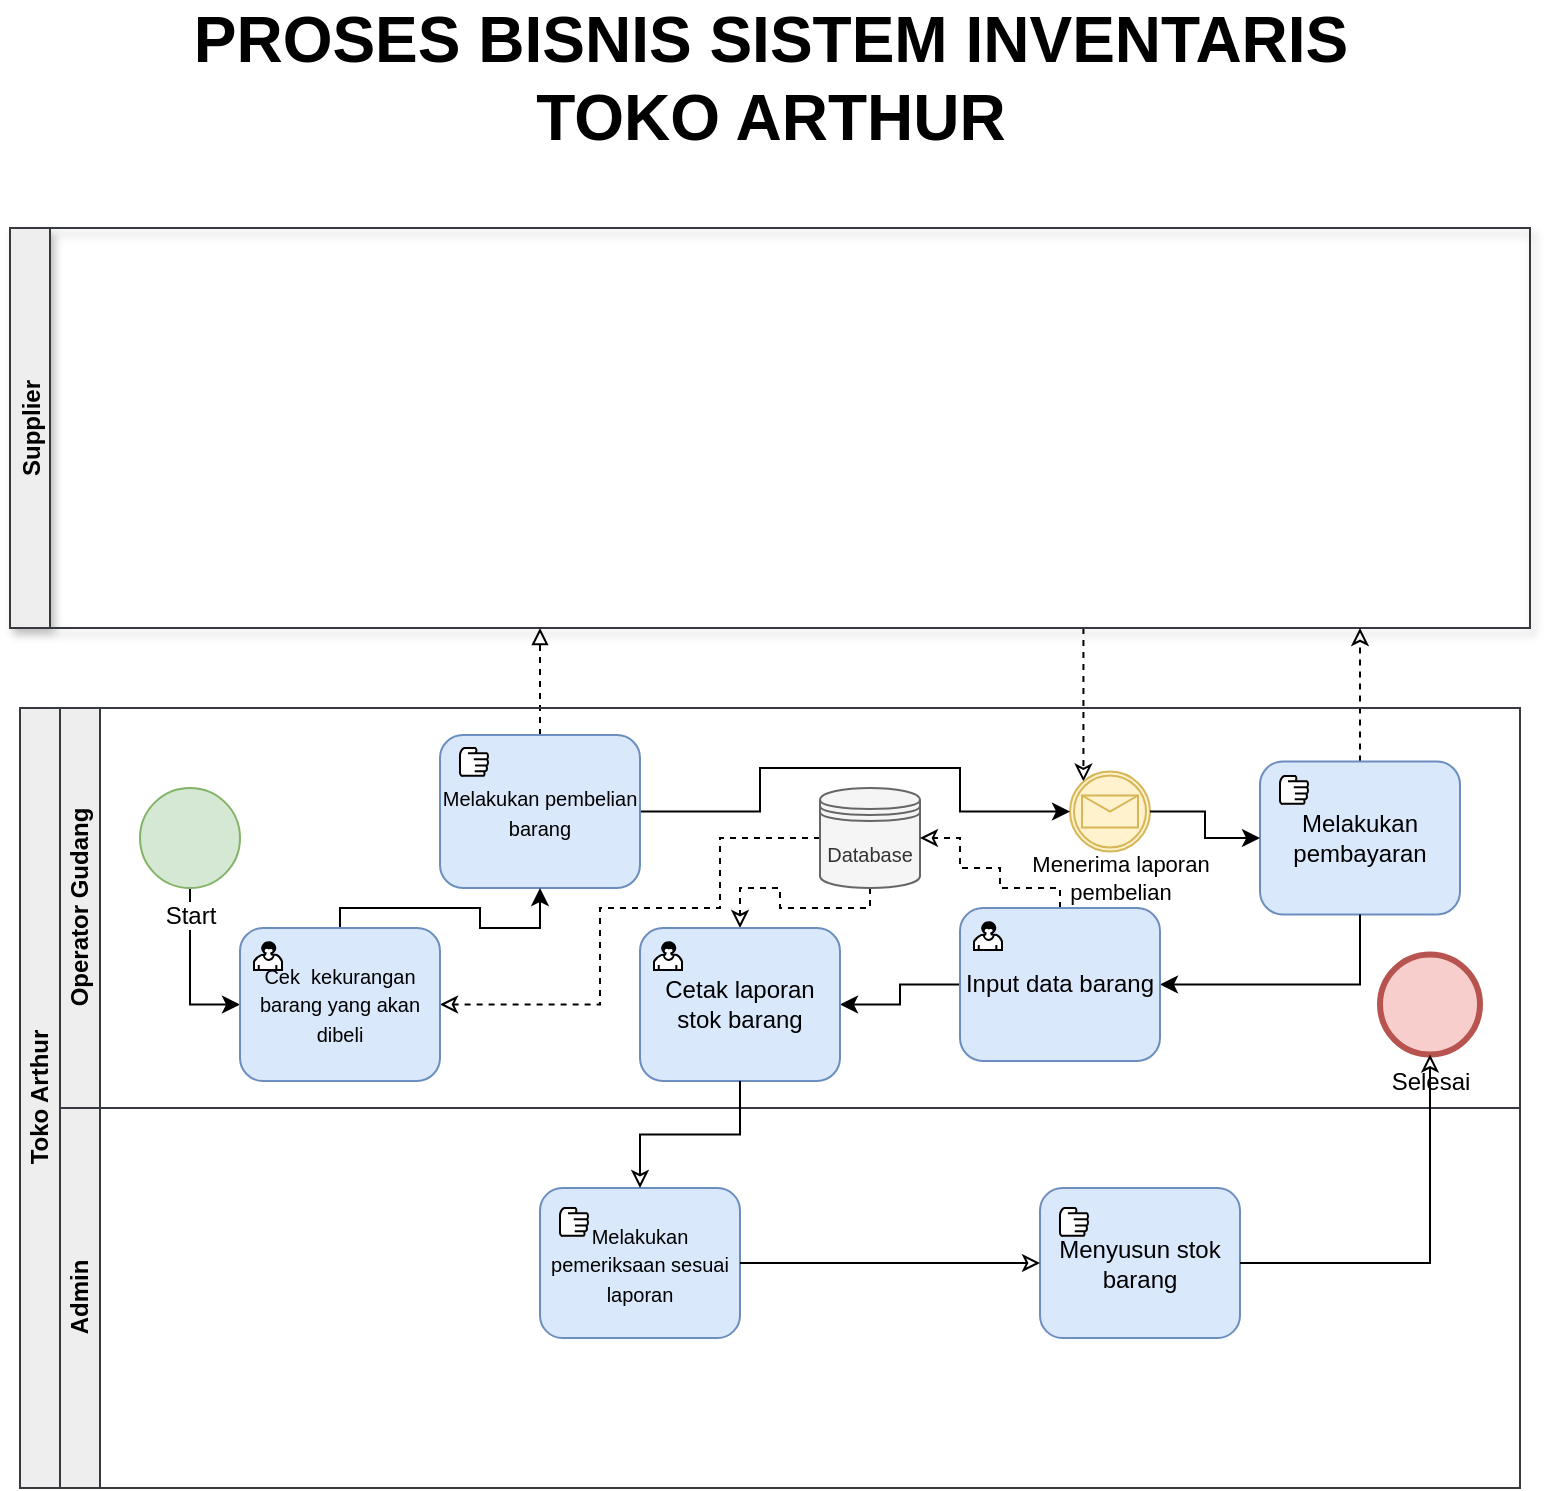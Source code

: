 <mxfile version="13.7.3" type="github">
  <diagram id="xfZM1j_6XeEADrha58gS" name="Page-1">
    <mxGraphModel dx="1240" dy="650" grid="1" gridSize="10" guides="1" tooltips="1" connect="1" arrows="1" fold="1" page="1" pageScale="1" pageWidth="850" pageHeight="1100" math="0" shadow="0">
      <root>
        <mxCell id="0" />
        <mxCell id="1" parent="0" />
        <mxCell id="-4YfdLv9SygZFipSCHm--56" style="edgeStyle=orthogonalEdgeStyle;rounded=0;orthogonalLoop=1;jettySize=auto;html=1;dashed=1;endArrow=classic;endFill=0;" edge="1" parent="1" source="-4YfdLv9SygZFipSCHm--1" target="-4YfdLv9SygZFipSCHm--20">
          <mxGeometry relative="1" as="geometry">
            <Array as="points">
              <mxPoint x="595" y="360" />
              <mxPoint x="595" y="360" />
            </Array>
          </mxGeometry>
        </mxCell>
        <mxCell id="-4YfdLv9SygZFipSCHm--1" value="Supplier" style="swimlane;startSize=20;horizontal=0;fillColor=#eeeeee;strokeColor=#36393d;shadow=1;" vertex="1" parent="1">
          <mxGeometry x="45" y="160" width="760" height="200" as="geometry" />
        </mxCell>
        <mxCell id="-4YfdLv9SygZFipSCHm--19" style="edgeStyle=orthogonalEdgeStyle;rounded=0;orthogonalLoop=1;jettySize=auto;html=1;dashed=1;endArrow=block;endFill=0;" edge="1" parent="1" source="-4YfdLv9SygZFipSCHm--14">
          <mxGeometry relative="1" as="geometry">
            <mxPoint x="310" y="360" as="targetPoint" />
          </mxGeometry>
        </mxCell>
        <mxCell id="-4YfdLv9SygZFipSCHm--55" style="edgeStyle=orthogonalEdgeStyle;rounded=0;orthogonalLoop=1;jettySize=auto;html=1;endArrow=classic;endFill=0;dashed=1;" edge="1" parent="1" source="-4YfdLv9SygZFipSCHm--25">
          <mxGeometry relative="1" as="geometry">
            <mxPoint x="720" y="360" as="targetPoint" />
          </mxGeometry>
        </mxCell>
        <mxCell id="-4YfdLv9SygZFipSCHm--2" value="Toko Arthur" style="swimlane;html=1;childLayout=stackLayout;resizeParent=1;resizeParentMax=0;horizontal=0;startSize=20;horizontalStack=0;fillColor=#eeeeee;strokeColor=#36393d;" vertex="1" parent="1">
          <mxGeometry x="50" y="400" width="750" height="390" as="geometry" />
        </mxCell>
        <mxCell id="-4YfdLv9SygZFipSCHm--4" value="Operator Gudang" style="swimlane;html=1;startSize=20;horizontal=0;fillColor=#eeeeee;strokeColor=#36393d;" vertex="1" parent="-4YfdLv9SygZFipSCHm--2">
          <mxGeometry x="20" width="730" height="200" as="geometry" />
        </mxCell>
        <mxCell id="-4YfdLv9SygZFipSCHm--25" value="Melakukan pembayaran" style="html=1;whiteSpace=wrap;rounded=1;dropTarget=0;fillColor=#dae8fc;strokeColor=#6c8ebf;" vertex="1" parent="-4YfdLv9SygZFipSCHm--4">
          <mxGeometry x="600" y="26.75" width="100" height="76.5" as="geometry" />
        </mxCell>
        <mxCell id="-4YfdLv9SygZFipSCHm--38" style="edgeStyle=orthogonalEdgeStyle;rounded=0;orthogonalLoop=1;jettySize=auto;html=1;entryX=1;entryY=0.5;entryDx=0;entryDy=0;endArrow=classic;endFill=1;exitX=0.5;exitY=1;exitDx=0;exitDy=0;" edge="1" parent="-4YfdLv9SygZFipSCHm--4" source="-4YfdLv9SygZFipSCHm--25" target="-4YfdLv9SygZFipSCHm--29">
          <mxGeometry relative="1" as="geometry" />
        </mxCell>
        <mxCell id="-4YfdLv9SygZFipSCHm--33" value="" style="shape=mxgraph.bpmn.manual_task;html=1;outlineConnect=0;" vertex="1" parent="-4YfdLv9SygZFipSCHm--4">
          <mxGeometry x="610" y="34" width="14" height="14" as="geometry" />
        </mxCell>
        <mxCell id="-4YfdLv9SygZFipSCHm--20" value="" style="shape=mxgraph.bpmn.shape;html=1;verticalLabelPosition=bottom;labelBackgroundColor=#ffffff;verticalAlign=top;align=center;perimeter=ellipsePerimeter;outlineConnect=0;outline=catching;symbol=message;fillColor=#fff2cc;strokeColor=#d6b656;" vertex="1" parent="-4YfdLv9SygZFipSCHm--4">
          <mxGeometry x="505" y="31.75" width="40" height="40" as="geometry" />
        </mxCell>
        <mxCell id="-4YfdLv9SygZFipSCHm--36" style="edgeStyle=orthogonalEdgeStyle;rounded=0;orthogonalLoop=1;jettySize=auto;html=1;endArrow=classic;endFill=1;" edge="1" parent="-4YfdLv9SygZFipSCHm--4" source="-4YfdLv9SygZFipSCHm--20" target="-4YfdLv9SygZFipSCHm--25">
          <mxGeometry relative="1" as="geometry" />
        </mxCell>
        <mxCell id="-4YfdLv9SygZFipSCHm--34" style="edgeStyle=orthogonalEdgeStyle;rounded=0;orthogonalLoop=1;jettySize=auto;html=1;entryX=0;entryY=0.5;entryDx=0;entryDy=0;endArrow=classic;endFill=1;exitX=1;exitY=0.5;exitDx=0;exitDy=0;" edge="1" parent="-4YfdLv9SygZFipSCHm--4" source="-4YfdLv9SygZFipSCHm--14" target="-4YfdLv9SygZFipSCHm--20">
          <mxGeometry relative="1" as="geometry">
            <Array as="points">
              <mxPoint x="350" y="52" />
              <mxPoint x="350" y="30" />
              <mxPoint x="450" y="30" />
              <mxPoint x="450" y="52" />
            </Array>
          </mxGeometry>
        </mxCell>
        <mxCell id="-4YfdLv9SygZFipSCHm--14" value="&lt;font style=&quot;font-size: 10px&quot;&gt;Melakukan pembelian barang&lt;/font&gt;" style="html=1;whiteSpace=wrap;rounded=1;dropTarget=0;fillColor=#dae8fc;strokeColor=#6c8ebf;" vertex="1" parent="-4YfdLv9SygZFipSCHm--4">
          <mxGeometry x="190" y="13.5" width="100" height="76.5" as="geometry" />
        </mxCell>
        <mxCell id="-4YfdLv9SygZFipSCHm--16" value="" style="shape=mxgraph.bpmn.manual_task;html=1;outlineConnect=0;" vertex="1" parent="-4YfdLv9SygZFipSCHm--4">
          <mxGeometry x="200" y="20" width="14" height="14" as="geometry" />
        </mxCell>
        <mxCell id="-4YfdLv9SygZFipSCHm--17" style="edgeStyle=orthogonalEdgeStyle;rounded=0;orthogonalLoop=1;jettySize=auto;html=1;entryX=0;entryY=0.5;entryDx=0;entryDy=0;" edge="1" parent="-4YfdLv9SygZFipSCHm--4" source="-4YfdLv9SygZFipSCHm--6" target="-4YfdLv9SygZFipSCHm--11">
          <mxGeometry relative="1" as="geometry" />
        </mxCell>
        <mxCell id="-4YfdLv9SygZFipSCHm--41" style="edgeStyle=orthogonalEdgeStyle;rounded=0;orthogonalLoop=1;jettySize=auto;html=1;entryX=1;entryY=0.5;entryDx=0;entryDy=0;dashed=1;endArrow=classic;endFill=0;exitX=0;exitY=0.5;exitDx=0;exitDy=0;" edge="1" parent="-4YfdLv9SygZFipSCHm--4" source="-4YfdLv9SygZFipSCHm--21" target="-4YfdLv9SygZFipSCHm--11">
          <mxGeometry relative="1" as="geometry">
            <Array as="points">
              <mxPoint x="330" y="65" />
              <mxPoint x="330" y="100" />
              <mxPoint x="270" y="100" />
              <mxPoint x="270" y="148" />
            </Array>
          </mxGeometry>
        </mxCell>
        <mxCell id="-4YfdLv9SygZFipSCHm--49" style="edgeStyle=orthogonalEdgeStyle;rounded=0;orthogonalLoop=1;jettySize=auto;html=1;dashed=1;endArrow=classic;endFill=0;" edge="1" parent="-4YfdLv9SygZFipSCHm--4" source="-4YfdLv9SygZFipSCHm--21" target="-4YfdLv9SygZFipSCHm--27">
          <mxGeometry relative="1" as="geometry">
            <Array as="points">
              <mxPoint x="405" y="100" />
              <mxPoint x="360" y="100" />
              <mxPoint x="360" y="90" />
              <mxPoint x="340" y="90" />
            </Array>
          </mxGeometry>
        </mxCell>
        <mxCell id="-4YfdLv9SygZFipSCHm--21" value="&lt;font style=&quot;font-size: 10px&quot;&gt;Database&lt;/font&gt;" style="shape=datastore;whiteSpace=wrap;html=1;fillColor=#f5f5f5;strokeColor=#666666;fontColor=#333333;" vertex="1" parent="-4YfdLv9SygZFipSCHm--4">
          <mxGeometry x="380" y="40" width="50" height="50" as="geometry" />
        </mxCell>
        <mxCell id="-4YfdLv9SygZFipSCHm--6" value="&lt;div&gt;Start&lt;/div&gt;" style="shape=mxgraph.bpmn.shape;html=1;verticalLabelPosition=bottom;labelBackgroundColor=#ffffff;verticalAlign=top;align=center;perimeter=ellipsePerimeter;outlineConnect=0;outline=standard;symbol=general;fillColor=#d5e8d4;strokeColor=#82b366;" vertex="1" parent="-4YfdLv9SygZFipSCHm--4">
          <mxGeometry x="40" y="40" width="50" height="50" as="geometry" />
        </mxCell>
        <mxCell id="-4YfdLv9SygZFipSCHm--18" style="edgeStyle=orthogonalEdgeStyle;rounded=0;orthogonalLoop=1;jettySize=auto;html=1;entryX=0.5;entryY=1;entryDx=0;entryDy=0;" edge="1" parent="-4YfdLv9SygZFipSCHm--4" source="-4YfdLv9SygZFipSCHm--11" target="-4YfdLv9SygZFipSCHm--14">
          <mxGeometry relative="1" as="geometry">
            <Array as="points">
              <mxPoint x="140" y="100" />
              <mxPoint x="210" y="100" />
              <mxPoint x="210" y="110" />
              <mxPoint x="240" y="110" />
            </Array>
          </mxGeometry>
        </mxCell>
        <mxCell id="-4YfdLv9SygZFipSCHm--39" style="edgeStyle=orthogonalEdgeStyle;rounded=0;orthogonalLoop=1;jettySize=auto;html=1;endArrow=classic;endFill=1;" edge="1" parent="-4YfdLv9SygZFipSCHm--4" source="-4YfdLv9SygZFipSCHm--29" target="-4YfdLv9SygZFipSCHm--27">
          <mxGeometry relative="1" as="geometry" />
        </mxCell>
        <mxCell id="-4YfdLv9SygZFipSCHm--40" style="edgeStyle=orthogonalEdgeStyle;rounded=0;orthogonalLoop=1;jettySize=auto;html=1;endArrow=classic;endFill=0;exitX=0.5;exitY=0;exitDx=0;exitDy=0;entryX=1;entryY=0.5;entryDx=0;entryDy=0;dashed=1;" edge="1" parent="-4YfdLv9SygZFipSCHm--4" source="-4YfdLv9SygZFipSCHm--29" target="-4YfdLv9SygZFipSCHm--21">
          <mxGeometry relative="1" as="geometry">
            <Array as="points">
              <mxPoint x="500" y="90" />
              <mxPoint x="470" y="90" />
              <mxPoint x="470" y="80" />
              <mxPoint x="450" y="80" />
              <mxPoint x="450" y="65" />
            </Array>
          </mxGeometry>
        </mxCell>
        <mxCell id="-4YfdLv9SygZFipSCHm--43" value="&lt;div style=&quot;font-size: 11px&quot;&gt;&lt;font style=&quot;font-size: 11px&quot;&gt;Menerima laporan&lt;/font&gt;&lt;/div&gt;&lt;div style=&quot;font-size: 11px&quot;&gt;&lt;font style=&quot;font-size: 11px&quot;&gt;pembelian&lt;br&gt;&lt;/font&gt;&lt;/div&gt;" style="text;html=1;align=center;verticalAlign=middle;resizable=0;points=[];autosize=1;" vertex="1" parent="-4YfdLv9SygZFipSCHm--4">
          <mxGeometry x="470" y="70" width="120" height="30" as="geometry" />
        </mxCell>
        <mxCell id="-4YfdLv9SygZFipSCHm--29" value="Input data barang" style="html=1;whiteSpace=wrap;rounded=1;dropTarget=0;fillColor=#dae8fc;strokeColor=#6c8ebf;" vertex="1" parent="-4YfdLv9SygZFipSCHm--4">
          <mxGeometry x="450" y="100" width="100" height="76.5" as="geometry" />
        </mxCell>
        <mxCell id="-4YfdLv9SygZFipSCHm--30" value="" style="html=1;shape=mxgraph.bpmn.user_task;outlineConnect=0;" vertex="1" parent="-4YfdLv9SygZFipSCHm--29">
          <mxGeometry width="14" height="14" relative="1" as="geometry">
            <mxPoint x="7" y="7" as="offset" />
          </mxGeometry>
        </mxCell>
        <mxCell id="-4YfdLv9SygZFipSCHm--27" value="&lt;div&gt;Cetak laporan stok barang&lt;/div&gt;" style="html=1;whiteSpace=wrap;rounded=1;dropTarget=0;fillColor=#dae8fc;strokeColor=#6c8ebf;" vertex="1" parent="-4YfdLv9SygZFipSCHm--4">
          <mxGeometry x="290" y="110" width="100" height="76.5" as="geometry" />
        </mxCell>
        <mxCell id="-4YfdLv9SygZFipSCHm--28" value="" style="html=1;shape=mxgraph.bpmn.user_task;outlineConnect=0;" vertex="1" parent="-4YfdLv9SygZFipSCHm--27">
          <mxGeometry width="14" height="14" relative="1" as="geometry">
            <mxPoint x="7" y="7" as="offset" />
          </mxGeometry>
        </mxCell>
        <mxCell id="-4YfdLv9SygZFipSCHm--11" value="&lt;font style=&quot;font-size: 10px&quot;&gt;Cek&amp;nbsp; kekurangan barang yang akan dibeli&lt;/font&gt;" style="html=1;whiteSpace=wrap;rounded=1;dropTarget=0;fillColor=#dae8fc;strokeColor=#6c8ebf;" vertex="1" parent="-4YfdLv9SygZFipSCHm--4">
          <mxGeometry x="90" y="110" width="100" height="76.5" as="geometry" />
        </mxCell>
        <mxCell id="-4YfdLv9SygZFipSCHm--12" value="" style="html=1;shape=mxgraph.bpmn.user_task;outlineConnect=0;" vertex="1" parent="-4YfdLv9SygZFipSCHm--11">
          <mxGeometry width="14" height="14" relative="1" as="geometry">
            <mxPoint x="7" y="7" as="offset" />
          </mxGeometry>
        </mxCell>
        <mxCell id="-4YfdLv9SygZFipSCHm--53" value="Selesai" style="shape=mxgraph.bpmn.shape;html=1;verticalLabelPosition=bottom;labelBackgroundColor=#ffffff;verticalAlign=top;align=center;perimeter=ellipsePerimeter;outlineConnect=0;outline=end;symbol=general;fillColor=#f8cecc;strokeColor=#b85450;" vertex="1" parent="-4YfdLv9SygZFipSCHm--4">
          <mxGeometry x="660" y="123.25" width="50" height="50" as="geometry" />
        </mxCell>
        <mxCell id="-4YfdLv9SygZFipSCHm--5" value="Admin" style="swimlane;html=1;startSize=20;horizontal=0;fillColor=#eeeeee;strokeColor=#36393d;" vertex="1" parent="-4YfdLv9SygZFipSCHm--2">
          <mxGeometry x="20" y="200" width="730" height="190" as="geometry" />
        </mxCell>
        <mxCell id="-4YfdLv9SygZFipSCHm--47" value="Menyusun stok barang" style="shape=ext;rounded=1;html=1;whiteSpace=wrap;fillColor=#dae8fc;strokeColor=#6c8ebf;" vertex="1" parent="-4YfdLv9SygZFipSCHm--5">
          <mxGeometry x="490" y="40" width="100" height="75" as="geometry" />
        </mxCell>
        <mxCell id="-4YfdLv9SygZFipSCHm--48" value="" style="shape=mxgraph.bpmn.manual_task;html=1;outlineConnect=0;" vertex="1" parent="-4YfdLv9SygZFipSCHm--5">
          <mxGeometry x="500" y="50" width="14" height="14" as="geometry" />
        </mxCell>
        <mxCell id="-4YfdLv9SygZFipSCHm--45" value="&lt;font style=&quot;font-size: 10px&quot;&gt;Melakukan pemeriksaan sesuai laporan&lt;/font&gt;" style="shape=ext;rounded=1;html=1;whiteSpace=wrap;fillColor=#dae8fc;strokeColor=#6c8ebf;" vertex="1" parent="-4YfdLv9SygZFipSCHm--5">
          <mxGeometry x="240" y="40" width="100" height="75" as="geometry" />
        </mxCell>
        <mxCell id="-4YfdLv9SygZFipSCHm--51" style="edgeStyle=orthogonalEdgeStyle;rounded=0;orthogonalLoop=1;jettySize=auto;html=1;endArrow=classic;endFill=0;" edge="1" parent="-4YfdLv9SygZFipSCHm--5" source="-4YfdLv9SygZFipSCHm--45" target="-4YfdLv9SygZFipSCHm--47">
          <mxGeometry relative="1" as="geometry" />
        </mxCell>
        <mxCell id="-4YfdLv9SygZFipSCHm--46" value="" style="shape=mxgraph.bpmn.manual_task;html=1;outlineConnect=0;" vertex="1" parent="-4YfdLv9SygZFipSCHm--5">
          <mxGeometry x="250" y="50" width="14" height="14" as="geometry" />
        </mxCell>
        <mxCell id="-4YfdLv9SygZFipSCHm--50" style="edgeStyle=orthogonalEdgeStyle;rounded=0;orthogonalLoop=1;jettySize=auto;html=1;endArrow=classic;endFill=0;" edge="1" parent="-4YfdLv9SygZFipSCHm--2" source="-4YfdLv9SygZFipSCHm--27" target="-4YfdLv9SygZFipSCHm--45">
          <mxGeometry relative="1" as="geometry" />
        </mxCell>
        <mxCell id="-4YfdLv9SygZFipSCHm--54" style="edgeStyle=orthogonalEdgeStyle;rounded=0;orthogonalLoop=1;jettySize=auto;html=1;endArrow=classic;endFill=0;" edge="1" parent="-4YfdLv9SygZFipSCHm--2" source="-4YfdLv9SygZFipSCHm--47" target="-4YfdLv9SygZFipSCHm--53">
          <mxGeometry relative="1" as="geometry" />
        </mxCell>
        <mxCell id="-4YfdLv9SygZFipSCHm--57" value="&lt;div&gt;&lt;font style=&quot;font-size: 32px&quot;&gt;&lt;b&gt;PROSES BISNIS SISTEM INVENTARIS&lt;/b&gt;&lt;/font&gt;&lt;/div&gt;&lt;div&gt;&lt;font style=&quot;font-size: 32px&quot;&gt;&lt;b&gt; TOKO ARTHUR&lt;/b&gt;&lt;/font&gt;&lt;/div&gt;" style="text;html=1;align=center;verticalAlign=middle;resizable=0;points=[];autosize=1;" vertex="1" parent="1">
          <mxGeometry x="70" y="60" width="710" height="50" as="geometry" />
        </mxCell>
      </root>
    </mxGraphModel>
  </diagram>
</mxfile>
